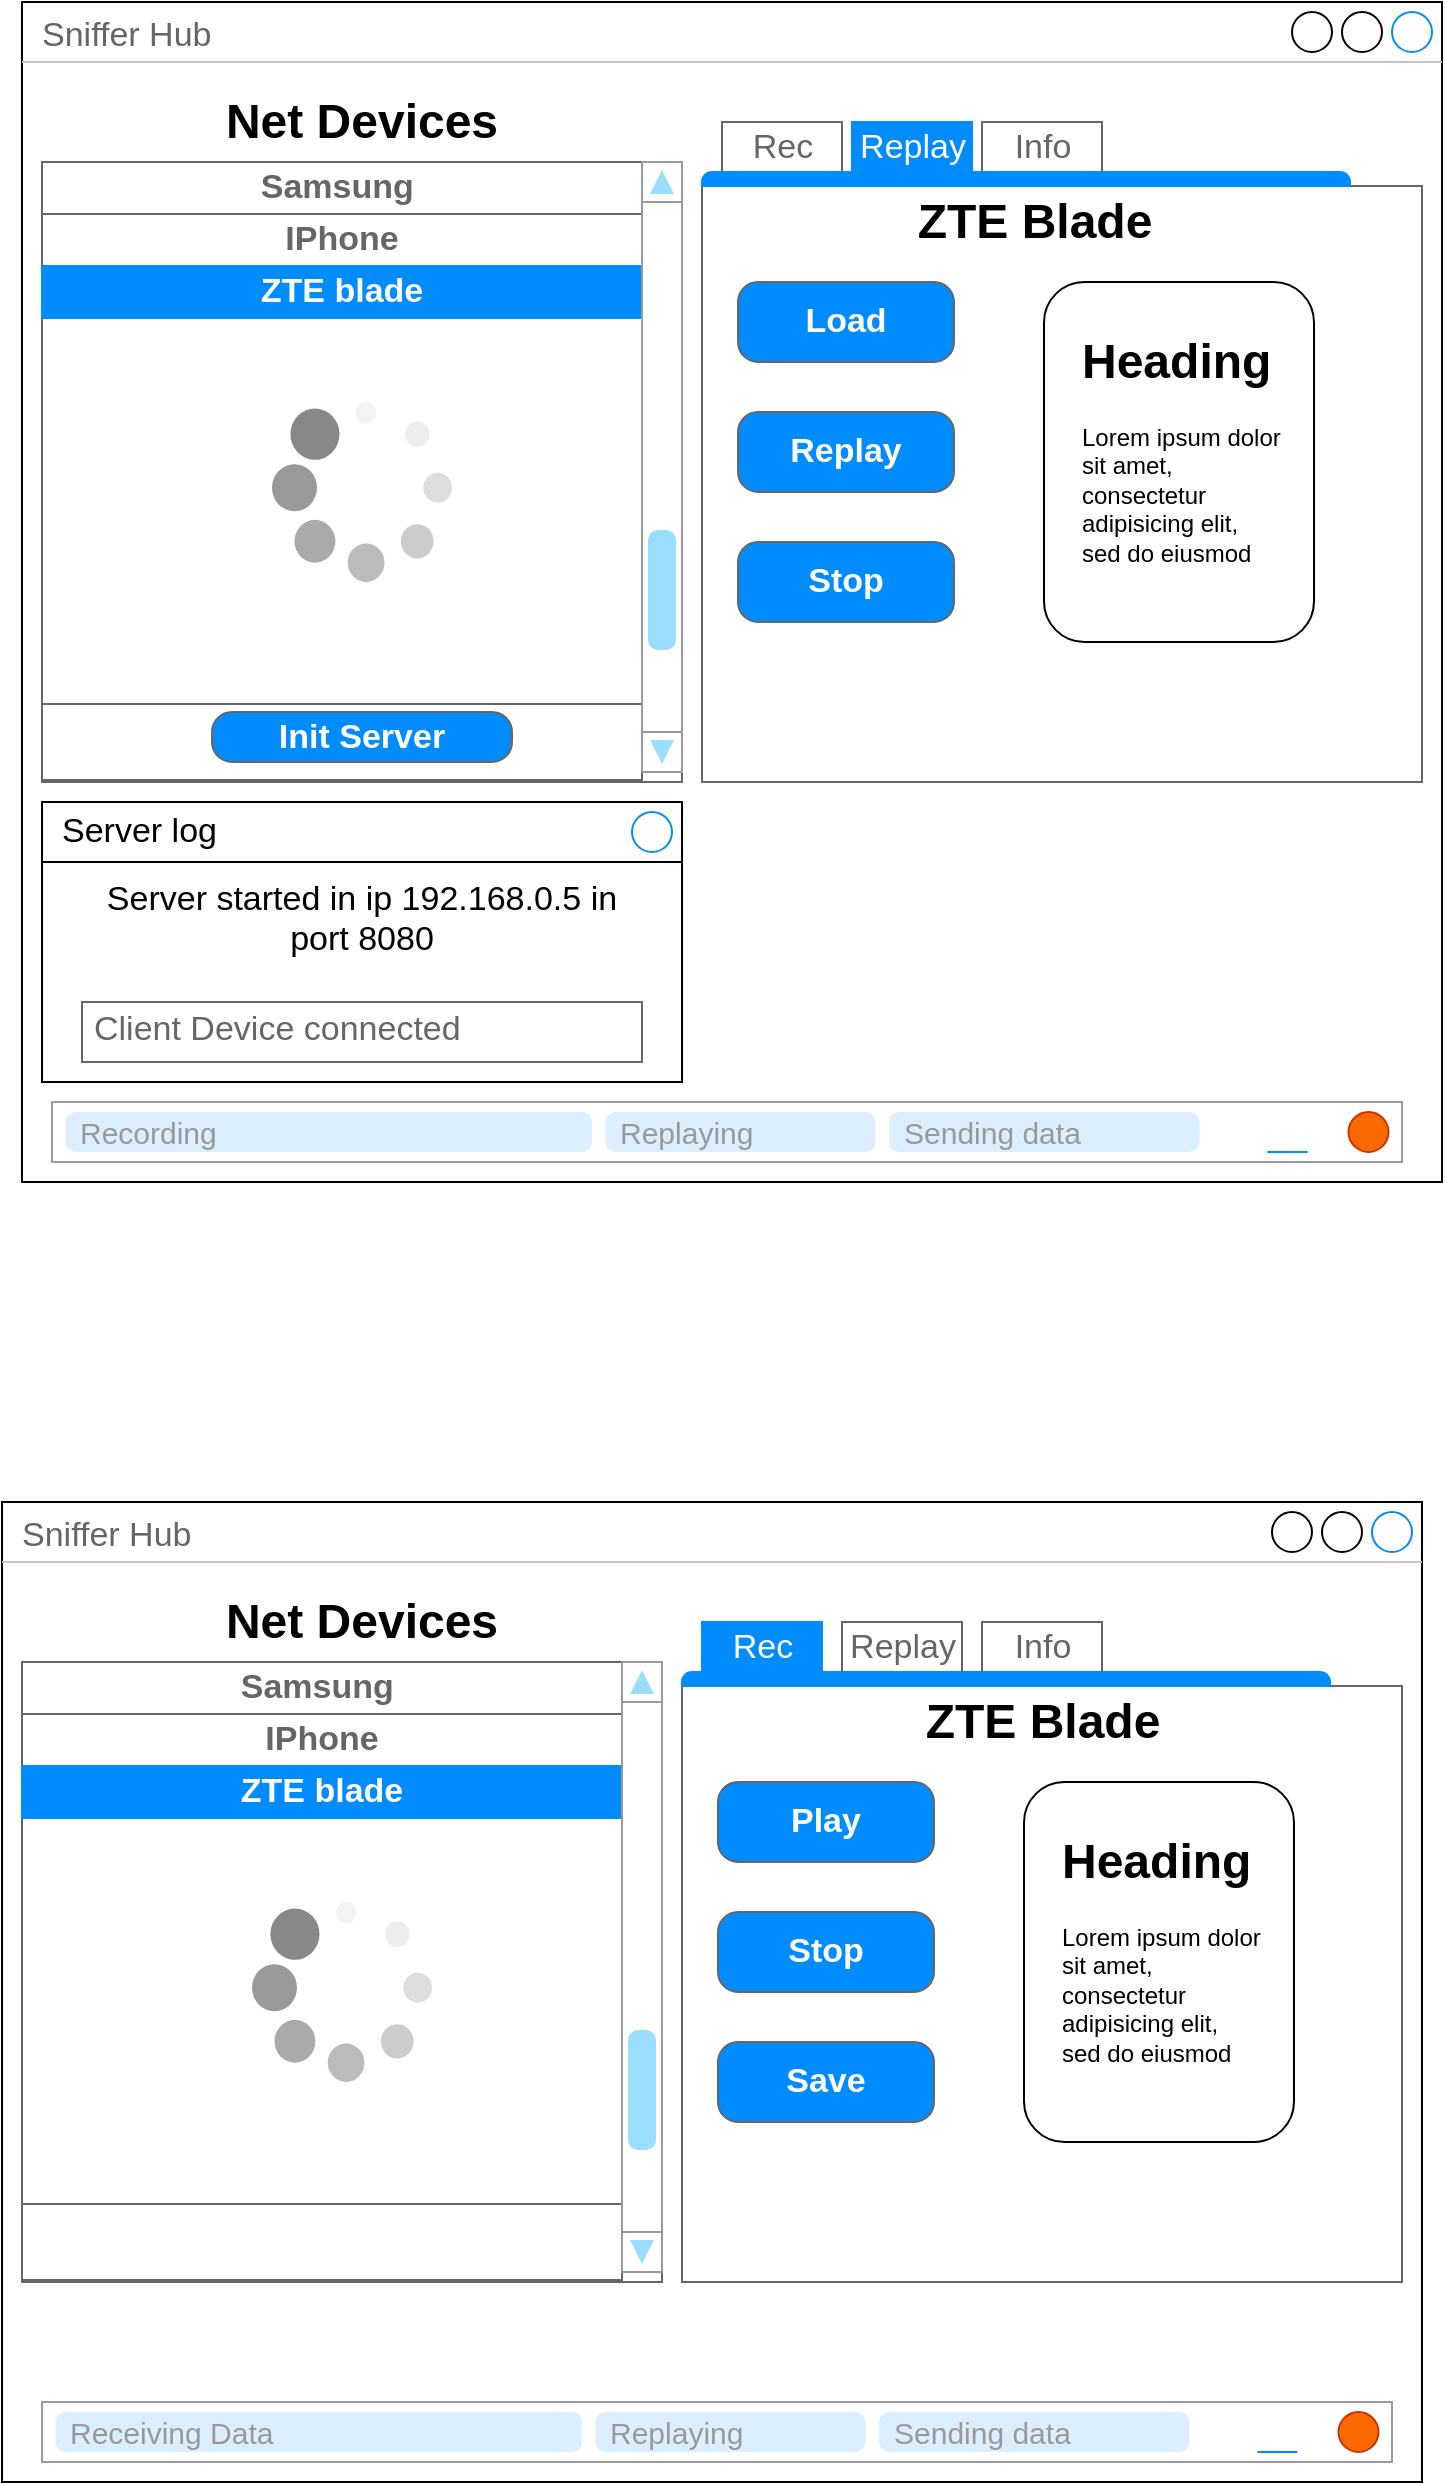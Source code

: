 <mxfile version="21.6.8" type="device">
  <diagram name="Page-1" id="03018318-947c-dd8e-b7a3-06fadd420f32">
    <mxGraphModel dx="1036" dy="614" grid="1" gridSize="10" guides="1" tooltips="1" connect="1" arrows="1" fold="1" page="1" pageScale="1" pageWidth="1100" pageHeight="850" background="#ffffff" math="0" shadow="0">
      <root>
        <mxCell id="0" />
        <mxCell id="1" parent="0" />
        <mxCell id="w_u2BSXXxXXsB9T7bJqS-9" value="Sniffer Hub" style="strokeWidth=1;shadow=0;dashed=0;align=center;html=1;shape=mxgraph.mockup.containers.window;align=left;verticalAlign=top;spacingLeft=8;strokeColor2=#008cff;strokeColor3=#c4c4c4;fontColor=#666666;mainText=;fontSize=17;labelBackgroundColor=none;whiteSpace=wrap;" parent="1" vertex="1">
          <mxGeometry x="190" y="70" width="710" height="590" as="geometry" />
        </mxCell>
        <mxCell id="w_u2BSXXxXXsB9T7bJqS-10" value="" style="strokeWidth=1;shadow=0;dashed=0;align=center;html=1;shape=mxgraph.mockup.containers.rrect;rSize=0;strokeColor=#666666;" parent="1" vertex="1">
          <mxGeometry x="200" y="150" width="320" height="310" as="geometry" />
        </mxCell>
        <mxCell id="w_u2BSXXxXXsB9T7bJqS-11" value="Samsung&amp;nbsp;" style="strokeColor=inherit;fillColor=inherit;gradientColor=inherit;strokeWidth=1;shadow=0;dashed=0;align=center;html=1;shape=mxgraph.mockup.containers.rrect;rSize=0;fontSize=17;fontColor=#666666;fontStyle=1;resizeWidth=1;whiteSpace=wrap;" parent="w_u2BSXXxXXsB9T7bJqS-10" vertex="1">
          <mxGeometry width="300" height="26" relative="1" as="geometry" />
        </mxCell>
        <mxCell id="w_u2BSXXxXXsB9T7bJqS-12" value="IPhone" style="strokeColor=inherit;fillColor=inherit;gradientColor=inherit;strokeWidth=1;shadow=0;dashed=0;align=center;html=1;shape=mxgraph.mockup.containers.rrect;rSize=0;fontSize=17;fontColor=#666666;fontStyle=1;resizeWidth=1;whiteSpace=wrap;" parent="w_u2BSXXxXXsB9T7bJqS-10" vertex="1">
          <mxGeometry width="300" height="26" relative="1" as="geometry">
            <mxPoint y="26" as="offset" />
          </mxGeometry>
        </mxCell>
        <mxCell id="w_u2BSXXxXXsB9T7bJqS-13" value="ZTE blade" style="strokeWidth=1;shadow=0;dashed=0;align=center;html=1;shape=mxgraph.mockup.containers.rrect;rSize=0;fontSize=17;fontColor=#ffffff;fontStyle=1;fillColor=#008cff;strokeColor=#008cff;resizeWidth=1;whiteSpace=wrap;" parent="w_u2BSXXxXXsB9T7bJqS-10" vertex="1">
          <mxGeometry width="300" height="26" relative="1" as="geometry">
            <mxPoint y="52" as="offset" />
          </mxGeometry>
        </mxCell>
        <mxCell id="w_u2BSXXxXXsB9T7bJqS-14" value="" style="strokeColor=inherit;fillColor=inherit;gradientColor=inherit;strokeWidth=1;shadow=0;dashed=0;align=center;html=1;shape=mxgraph.mockup.containers.rrect;rSize=0;fontSize=17;fontColor=#666666;fontStyle=1;resizeWidth=1;whiteSpace=wrap;" parent="w_u2BSXXxXXsB9T7bJqS-10" vertex="1">
          <mxGeometry y="1" width="300" height="38" relative="1" as="geometry">
            <mxPoint y="-39" as="offset" />
          </mxGeometry>
        </mxCell>
        <mxCell id="w_u2BSXXxXXsB9T7bJqS-16" value="Init Server" style="strokeWidth=1;shadow=0;dashed=0;align=center;html=1;shape=mxgraph.mockup.buttons.button;strokeColor=#666666;fontColor=#ffffff;mainText=;buttonStyle=round;fontSize=17;fontStyle=1;fillColor=#008cff;whiteSpace=wrap;" parent="w_u2BSXXxXXsB9T7bJqS-10" vertex="1">
          <mxGeometry x="85" y="275" width="150" height="25" as="geometry" />
        </mxCell>
        <mxCell id="w_u2BSXXxXXsB9T7bJqS-18" value="" style="verticalLabelPosition=bottom;shadow=0;dashed=0;align=center;html=1;verticalAlign=top;strokeWidth=1;shape=mxgraph.mockup.misc.loading_circle_1;pointerEvents=1" parent="w_u2BSXXxXXsB9T7bJqS-10" vertex="1">
          <mxGeometry x="115" y="120" width="90" height="90" as="geometry" />
        </mxCell>
        <mxCell id="w_u2BSXXxXXsB9T7bJqS-15" value="" style="verticalLabelPosition=bottom;shadow=0;dashed=0;align=center;html=1;verticalAlign=top;strokeWidth=1;shape=mxgraph.mockup.navigation.scrollBar;strokeColor=#999999;barPos=20;fillColor2=#99ddff;strokeColor2=none;direction=north;" parent="w_u2BSXXxXXsB9T7bJqS-10" vertex="1">
          <mxGeometry x="300" width="20" height="305" as="geometry" />
        </mxCell>
        <mxCell id="w_u2BSXXxXXsB9T7bJqS-17" value="&lt;h1&gt;&lt;b&gt;Net Devices&lt;/b&gt;&lt;/h1&gt;" style="text;html=1;strokeColor=none;fillColor=none;align=center;verticalAlign=middle;whiteSpace=wrap;rounded=0;" parent="1" vertex="1">
          <mxGeometry x="245" y="115" width="230" height="30" as="geometry" />
        </mxCell>
        <mxCell id="w_u2BSXXxXXsB9T7bJqS-32" value="" style="strokeWidth=1;shadow=0;dashed=0;align=center;html=1;shape=mxgraph.mockup.containers.marginRect2;rectMarginTop=32;strokeColor=#666666;gradientColor=none;whiteSpace=wrap;" parent="1" vertex="1">
          <mxGeometry x="530" y="130" width="360" height="330" as="geometry" />
        </mxCell>
        <mxCell id="w_u2BSXXxXXsB9T7bJqS-33" value="Rec" style="strokeColor=inherit;fillColor=inherit;gradientColor=inherit;strokeWidth=1;shadow=0;dashed=0;align=center;html=1;shape=mxgraph.mockup.containers.rrect;rSize=0;fontSize=17;fontColor=#666666;gradientColor=none;" parent="w_u2BSXXxXXsB9T7bJqS-32" vertex="1">
          <mxGeometry width="60" height="25" relative="1" as="geometry">
            <mxPoint x="10" as="offset" />
          </mxGeometry>
        </mxCell>
        <mxCell id="w_u2BSXXxXXsB9T7bJqS-34" value="Replay" style="strokeWidth=1;shadow=0;dashed=0;align=center;html=1;shape=mxgraph.mockup.containers.rrect;rSize=0;fontSize=17;fontColor=#ffffff;strokeColor=#008cff;fillColor=#008cff;" parent="w_u2BSXXxXXsB9T7bJqS-32" vertex="1">
          <mxGeometry width="60" height="25" relative="1" as="geometry">
            <mxPoint x="75" as="offset" />
          </mxGeometry>
        </mxCell>
        <mxCell id="w_u2BSXXxXXsB9T7bJqS-35" value="Info" style="strokeColor=inherit;fillColor=inherit;gradientColor=inherit;strokeWidth=1;shadow=0;dashed=0;align=center;html=1;shape=mxgraph.mockup.containers.rrect;rSize=0;fontSize=17;fontColor=#666666;gradientColor=none;" parent="w_u2BSXXxXXsB9T7bJqS-32" vertex="1">
          <mxGeometry width="60" height="25" relative="1" as="geometry">
            <mxPoint x="140" as="offset" />
          </mxGeometry>
        </mxCell>
        <mxCell id="w_u2BSXXxXXsB9T7bJqS-36" value="" style="strokeWidth=1;shadow=0;dashed=0;align=center;html=1;shape=mxgraph.mockup.containers.topButton;rSize=5;strokeColor=#008cff;fillColor=#008cff;gradientColor=none;resizeWidth=1;movable=0;deletable=1;" parent="w_u2BSXXxXXsB9T7bJqS-32" vertex="1">
          <mxGeometry width="324" height="7" relative="1" as="geometry">
            <mxPoint y="25" as="offset" />
          </mxGeometry>
        </mxCell>
        <mxCell id="w_u2BSXXxXXsB9T7bJqS-37" value="Replay" style="strokeWidth=1;shadow=0;dashed=0;align=center;html=1;shape=mxgraph.mockup.buttons.button;strokeColor=#666666;fontColor=#ffffff;mainText=;buttonStyle=round;fontSize=17;fontStyle=1;fillColor=#008cff;whiteSpace=wrap;" parent="w_u2BSXXxXXsB9T7bJqS-32" vertex="1">
          <mxGeometry x="18" y="145" width="108" height="40" as="geometry" />
        </mxCell>
        <mxCell id="w_u2BSXXxXXsB9T7bJqS-38" value="Stop" style="strokeWidth=1;shadow=0;dashed=0;align=center;html=1;shape=mxgraph.mockup.buttons.button;strokeColor=#666666;fontColor=#ffffff;mainText=;buttonStyle=round;fontSize=17;fontStyle=1;fillColor=#008cff;whiteSpace=wrap;" parent="w_u2BSXXxXXsB9T7bJqS-32" vertex="1">
          <mxGeometry x="18" y="210" width="108" height="40" as="geometry" />
        </mxCell>
        <mxCell id="w_u2BSXXxXXsB9T7bJqS-39" value="Load" style="strokeWidth=1;shadow=0;dashed=0;align=center;html=1;shape=mxgraph.mockup.buttons.button;strokeColor=#666666;fontColor=#ffffff;mainText=;buttonStyle=round;fontSize=17;fontStyle=1;fillColor=#008cff;whiteSpace=wrap;" parent="w_u2BSXXxXXsB9T7bJqS-32" vertex="1">
          <mxGeometry x="18" y="80" width="108" height="40" as="geometry" />
        </mxCell>
        <mxCell id="w_u2BSXXxXXsB9T7bJqS-41" value="" style="rounded=1;whiteSpace=wrap;html=1;" parent="w_u2BSXXxXXsB9T7bJqS-32" vertex="1">
          <mxGeometry x="171" y="80" width="135" height="180" as="geometry" />
        </mxCell>
        <mxCell id="w_u2BSXXxXXsB9T7bJqS-43" value="&lt;h1&gt;Heading&lt;/h1&gt;&lt;p&gt;Lorem ipsum dolor sit amet, consectetur adipisicing elit, sed do eiusmod tempor incididunt ut labore et dolore magna aliqua.&lt;/p&gt;" style="text;html=1;strokeColor=none;fillColor=none;spacing=5;spacingTop=-20;whiteSpace=wrap;overflow=hidden;rounded=0;" parent="w_u2BSXXxXXsB9T7bJqS-32" vertex="1">
          <mxGeometry x="184.5" y="100" width="108" height="120" as="geometry" />
        </mxCell>
        <mxCell id="rTWJEMjmKrT1df4CG1jc-1" value="ZTE Blade" style="text;strokeColor=none;fillColor=none;html=1;fontSize=24;fontStyle=1;verticalAlign=middle;align=center;" vertex="1" parent="w_u2BSXXxXXsB9T7bJqS-32">
          <mxGeometry x="116" y="30" width="100" height="40" as="geometry" />
        </mxCell>
        <mxCell id="w_u2BSXXxXXsB9T7bJqS-44" value="Sniffer Hub" style="strokeWidth=1;shadow=0;dashed=0;align=center;html=1;shape=mxgraph.mockup.containers.window;align=left;verticalAlign=top;spacingLeft=8;strokeColor2=#008cff;strokeColor3=#c4c4c4;fontColor=#666666;mainText=;fontSize=17;labelBackgroundColor=none;whiteSpace=wrap;" parent="1" vertex="1">
          <mxGeometry x="180" y="820" width="710" height="490" as="geometry" />
        </mxCell>
        <mxCell id="w_u2BSXXxXXsB9T7bJqS-45" value="" style="strokeWidth=1;shadow=0;dashed=0;align=center;html=1;shape=mxgraph.mockup.containers.rrect;rSize=0;strokeColor=#666666;" parent="1" vertex="1">
          <mxGeometry x="190" y="900" width="320" height="310" as="geometry" />
        </mxCell>
        <mxCell id="w_u2BSXXxXXsB9T7bJqS-46" value="Samsung&amp;nbsp;" style="strokeColor=inherit;fillColor=inherit;gradientColor=inherit;strokeWidth=1;shadow=0;dashed=0;align=center;html=1;shape=mxgraph.mockup.containers.rrect;rSize=0;fontSize=17;fontColor=#666666;fontStyle=1;resizeWidth=1;whiteSpace=wrap;" parent="w_u2BSXXxXXsB9T7bJqS-45" vertex="1">
          <mxGeometry width="300" height="26" relative="1" as="geometry" />
        </mxCell>
        <mxCell id="w_u2BSXXxXXsB9T7bJqS-47" value="IPhone" style="strokeColor=inherit;fillColor=inherit;gradientColor=inherit;strokeWidth=1;shadow=0;dashed=0;align=center;html=1;shape=mxgraph.mockup.containers.rrect;rSize=0;fontSize=17;fontColor=#666666;fontStyle=1;resizeWidth=1;whiteSpace=wrap;" parent="w_u2BSXXxXXsB9T7bJqS-45" vertex="1">
          <mxGeometry width="300" height="26" relative="1" as="geometry">
            <mxPoint y="26" as="offset" />
          </mxGeometry>
        </mxCell>
        <mxCell id="w_u2BSXXxXXsB9T7bJqS-48" value="ZTE blade" style="strokeWidth=1;shadow=0;dashed=0;align=center;html=1;shape=mxgraph.mockup.containers.rrect;rSize=0;fontSize=17;fontColor=#ffffff;fontStyle=1;fillColor=#008cff;strokeColor=#008cff;resizeWidth=1;whiteSpace=wrap;" parent="w_u2BSXXxXXsB9T7bJqS-45" vertex="1">
          <mxGeometry width="300" height="26" relative="1" as="geometry">
            <mxPoint y="52" as="offset" />
          </mxGeometry>
        </mxCell>
        <mxCell id="w_u2BSXXxXXsB9T7bJqS-49" value="" style="strokeColor=inherit;fillColor=inherit;gradientColor=inherit;strokeWidth=1;shadow=0;dashed=0;align=center;html=1;shape=mxgraph.mockup.containers.rrect;rSize=0;fontSize=17;fontColor=#666666;fontStyle=1;resizeWidth=1;whiteSpace=wrap;" parent="w_u2BSXXxXXsB9T7bJqS-45" vertex="1">
          <mxGeometry y="1" width="300" height="38" relative="1" as="geometry">
            <mxPoint y="-39" as="offset" />
          </mxGeometry>
        </mxCell>
        <mxCell id="w_u2BSXXxXXsB9T7bJqS-51" value="" style="verticalLabelPosition=bottom;shadow=0;dashed=0;align=center;html=1;verticalAlign=top;strokeWidth=1;shape=mxgraph.mockup.misc.loading_circle_1;pointerEvents=1" parent="w_u2BSXXxXXsB9T7bJqS-45" vertex="1">
          <mxGeometry x="115" y="120" width="90" height="90" as="geometry" />
        </mxCell>
        <mxCell id="w_u2BSXXxXXsB9T7bJqS-52" value="" style="verticalLabelPosition=bottom;shadow=0;dashed=0;align=center;html=1;verticalAlign=top;strokeWidth=1;shape=mxgraph.mockup.navigation.scrollBar;strokeColor=#999999;barPos=20;fillColor2=#99ddff;strokeColor2=none;direction=north;" parent="w_u2BSXXxXXsB9T7bJqS-45" vertex="1">
          <mxGeometry x="300" width="20" height="305" as="geometry" />
        </mxCell>
        <mxCell id="w_u2BSXXxXXsB9T7bJqS-53" value="&lt;h1&gt;&lt;b&gt;Net Devices&lt;/b&gt;&lt;/h1&gt;" style="text;html=1;strokeColor=none;fillColor=none;align=center;verticalAlign=middle;whiteSpace=wrap;rounded=0;" parent="1" vertex="1">
          <mxGeometry x="245" y="865" width="230" height="30" as="geometry" />
        </mxCell>
        <mxCell id="w_u2BSXXxXXsB9T7bJqS-55" value="" style="strokeWidth=1;shadow=0;dashed=0;align=center;html=1;shape=mxgraph.mockup.containers.marginRect2;rectMarginTop=32;strokeColor=#666666;gradientColor=none;whiteSpace=wrap;" parent="1" vertex="1">
          <mxGeometry x="520" y="880" width="360" height="330" as="geometry" />
        </mxCell>
        <mxCell id="w_u2BSXXxXXsB9T7bJqS-56" value="Replay" style="strokeColor=inherit;fillColor=inherit;gradientColor=inherit;strokeWidth=1;shadow=0;dashed=0;align=center;html=1;shape=mxgraph.mockup.containers.rrect;rSize=0;fontSize=17;fontColor=#666666;gradientColor=none;" parent="w_u2BSXXxXXsB9T7bJqS-55" vertex="1">
          <mxGeometry width="60" height="25" relative="1" as="geometry">
            <mxPoint x="80" as="offset" />
          </mxGeometry>
        </mxCell>
        <mxCell id="w_u2BSXXxXXsB9T7bJqS-57" value="Rec" style="strokeWidth=1;shadow=0;dashed=0;align=center;html=1;shape=mxgraph.mockup.containers.rrect;rSize=0;fontSize=17;fontColor=#ffffff;strokeColor=#008cff;fillColor=#008cff;" parent="w_u2BSXXxXXsB9T7bJqS-55" vertex="1">
          <mxGeometry width="60" height="25" relative="1" as="geometry">
            <mxPoint x="10" as="offset" />
          </mxGeometry>
        </mxCell>
        <mxCell id="w_u2BSXXxXXsB9T7bJqS-58" value="Info" style="strokeColor=inherit;fillColor=inherit;gradientColor=inherit;strokeWidth=1;shadow=0;dashed=0;align=center;html=1;shape=mxgraph.mockup.containers.rrect;rSize=0;fontSize=17;fontColor=#666666;gradientColor=none;" parent="w_u2BSXXxXXsB9T7bJqS-55" vertex="1">
          <mxGeometry width="60" height="25" relative="1" as="geometry">
            <mxPoint x="150" as="offset" />
          </mxGeometry>
        </mxCell>
        <mxCell id="w_u2BSXXxXXsB9T7bJqS-59" value="" style="strokeWidth=1;shadow=0;dashed=0;align=center;html=1;shape=mxgraph.mockup.containers.topButton;rSize=5;strokeColor=#008cff;fillColor=#008cff;gradientColor=none;resizeWidth=1;movable=0;deletable=1;" parent="w_u2BSXXxXXsB9T7bJqS-55" vertex="1">
          <mxGeometry width="324" height="7" relative="1" as="geometry">
            <mxPoint y="25" as="offset" />
          </mxGeometry>
        </mxCell>
        <mxCell id="w_u2BSXXxXXsB9T7bJqS-60" value="Stop" style="strokeWidth=1;shadow=0;dashed=0;align=center;html=1;shape=mxgraph.mockup.buttons.button;strokeColor=#666666;fontColor=#ffffff;mainText=;buttonStyle=round;fontSize=17;fontStyle=1;fillColor=#008cff;whiteSpace=wrap;" parent="w_u2BSXXxXXsB9T7bJqS-55" vertex="1">
          <mxGeometry x="18" y="145" width="108" height="40" as="geometry" />
        </mxCell>
        <mxCell id="w_u2BSXXxXXsB9T7bJqS-61" value="Save" style="strokeWidth=1;shadow=0;dashed=0;align=center;html=1;shape=mxgraph.mockup.buttons.button;strokeColor=#666666;fontColor=#ffffff;mainText=;buttonStyle=round;fontSize=17;fontStyle=1;fillColor=#008cff;whiteSpace=wrap;" parent="w_u2BSXXxXXsB9T7bJqS-55" vertex="1">
          <mxGeometry x="18" y="210" width="108" height="40" as="geometry" />
        </mxCell>
        <mxCell id="w_u2BSXXxXXsB9T7bJqS-62" value="Play" style="strokeWidth=1;shadow=0;dashed=0;align=center;html=1;shape=mxgraph.mockup.buttons.button;strokeColor=#666666;fontColor=#ffffff;mainText=;buttonStyle=round;fontSize=17;fontStyle=1;fillColor=#008cff;whiteSpace=wrap;" parent="w_u2BSXXxXXsB9T7bJqS-55" vertex="1">
          <mxGeometry x="18" y="80" width="108" height="40" as="geometry" />
        </mxCell>
        <mxCell id="w_u2BSXXxXXsB9T7bJqS-63" value="" style="rounded=1;whiteSpace=wrap;html=1;" parent="w_u2BSXXxXXsB9T7bJqS-55" vertex="1">
          <mxGeometry x="171" y="80" width="135" height="180" as="geometry" />
        </mxCell>
        <mxCell id="w_u2BSXXxXXsB9T7bJqS-64" value="&lt;h1&gt;Heading&lt;/h1&gt;&lt;p&gt;Lorem ipsum dolor sit amet, consectetur adipisicing elit, sed do eiusmod tempor incididunt ut labore et dolore magna aliqua.&lt;/p&gt;" style="text;html=1;strokeColor=none;fillColor=none;spacing=5;spacingTop=-20;whiteSpace=wrap;overflow=hidden;rounded=0;" parent="w_u2BSXXxXXsB9T7bJqS-55" vertex="1">
          <mxGeometry x="184.5" y="100" width="108" height="120" as="geometry" />
        </mxCell>
        <mxCell id="rTWJEMjmKrT1df4CG1jc-3" value="ZTE Blade" style="text;strokeColor=none;fillColor=none;html=1;fontSize=24;fontStyle=1;verticalAlign=middle;align=center;" vertex="1" parent="w_u2BSXXxXXsB9T7bJqS-55">
          <mxGeometry x="130" y="30" width="100" height="40" as="geometry" />
        </mxCell>
        <mxCell id="w_u2BSXXxXXsB9T7bJqS-65" value="" style="strokeWidth=1;shadow=0;dashed=0;align=center;html=1;shape=mxgraph.mockup.misc.rrect;rSize=0;strokeColor=#999999;fillColor=#ffffff;" parent="1" vertex="1">
          <mxGeometry x="205" y="620" width="675" height="30" as="geometry" />
        </mxCell>
        <mxCell id="w_u2BSXXxXXsB9T7bJqS-66" value="Recording" style="strokeWidth=1;shadow=0;dashed=0;align=center;html=1;shape=mxgraph.mockup.misc.rrect;rSize=5;strokeColor=none;fontSize=15;fontColor=#999999;fillColor=#ddeeff;align=left;spacingLeft=5;whiteSpace=wrap;" parent="w_u2BSXXxXXsB9T7bJqS-65" vertex="1">
          <mxGeometry x="6.75" y="5" width="263.25" height="20" as="geometry" />
        </mxCell>
        <mxCell id="w_u2BSXXxXXsB9T7bJqS-67" value="Replaying" style="strokeWidth=1;shadow=0;dashed=0;align=center;html=1;shape=mxgraph.mockup.misc.rrect;rSize=5;strokeColor=none;fontSize=15;fontColor=#999999;fillColor=#ddeeff;align=left;spacingLeft=5;whiteSpace=wrap;" parent="w_u2BSXXxXXsB9T7bJqS-65" vertex="1">
          <mxGeometry x="276.75" y="5" width="135" height="20" as="geometry" />
        </mxCell>
        <mxCell id="w_u2BSXXxXXsB9T7bJqS-68" value="Sending data" style="strokeWidth=1;shadow=0;dashed=0;align=center;html=1;shape=mxgraph.mockup.misc.rrect;rSize=5;strokeColor=none;fontSize=15;fontColor=#999999;fillColor=#ddeeff;align=left;spacingLeft=5;whiteSpace=wrap;" parent="w_u2BSXXxXXsB9T7bJqS-65" vertex="1">
          <mxGeometry x="418.5" y="5" width="155.25" height="20" as="geometry" />
        </mxCell>
        <mxCell id="w_u2BSXXxXXsB9T7bJqS-69" value="" style="strokeWidth=1;shadow=0;dashed=0;align=center;html=1;shape=mxgraph.mockup.misc.anchor;" parent="w_u2BSXXxXXsB9T7bJqS-65" vertex="1">
          <mxGeometry x="668.25" y="15" as="geometry" />
        </mxCell>
        <mxCell id="w_u2BSXXxXXsB9T7bJqS-70" value="" style="shape=ellipse;fillColor=#fa6800;strokeColor=#C73500;resizable=0;html=1;fontColor=#000000;direction=south;" parent="w_u2BSXXxXXsB9T7bJqS-69" vertex="1">
          <mxGeometry x="-20" y="-10" width="20" height="20" as="geometry" />
        </mxCell>
        <mxCell id="w_u2BSXXxXXsB9T7bJqS-71" value="" style="strokeWidth=1;shadow=0;dashed=0;align=center;html=1;shape=mxgraph.mockup.misc.anchor;" parent="w_u2BSXXxXXsB9T7bJqS-65" vertex="1">
          <mxGeometry x="627.75" y="15" as="geometry" />
        </mxCell>
        <mxCell id="w_u2BSXXxXXsB9T7bJqS-72" value="" style="shape=line;strokeColor=#008cff;resizable=0;" parent="w_u2BSXXxXXsB9T7bJqS-71" vertex="1">
          <mxGeometry x="-20" y="5" width="20" height="10" as="geometry" />
        </mxCell>
        <mxCell id="w_u2BSXXxXXsB9T7bJqS-73" value="" style="strokeWidth=1;shadow=0;dashed=0;align=center;html=1;shape=mxgraph.mockup.misc.rrect;rSize=0;strokeColor=#999999;fillColor=#ffffff;" parent="1" vertex="1">
          <mxGeometry x="200" y="1270" width="675" height="30" as="geometry" />
        </mxCell>
        <mxCell id="w_u2BSXXxXXsB9T7bJqS-74" value="Receiving Data" style="strokeWidth=1;shadow=0;dashed=0;align=center;html=1;shape=mxgraph.mockup.misc.rrect;rSize=5;strokeColor=none;fontSize=15;fontColor=#999999;fillColor=#ddeeff;align=left;spacingLeft=5;whiteSpace=wrap;" parent="w_u2BSXXxXXsB9T7bJqS-73" vertex="1">
          <mxGeometry x="6.75" y="5" width="263.25" height="20" as="geometry" />
        </mxCell>
        <mxCell id="w_u2BSXXxXXsB9T7bJqS-75" value="Replaying" style="strokeWidth=1;shadow=0;dashed=0;align=center;html=1;shape=mxgraph.mockup.misc.rrect;rSize=5;strokeColor=none;fontSize=15;fontColor=#999999;fillColor=#ddeeff;align=left;spacingLeft=5;whiteSpace=wrap;" parent="w_u2BSXXxXXsB9T7bJqS-73" vertex="1">
          <mxGeometry x="276.75" y="5" width="135" height="20" as="geometry" />
        </mxCell>
        <mxCell id="w_u2BSXXxXXsB9T7bJqS-76" value="Sending data" style="strokeWidth=1;shadow=0;dashed=0;align=center;html=1;shape=mxgraph.mockup.misc.rrect;rSize=5;strokeColor=none;fontSize=15;fontColor=#999999;fillColor=#ddeeff;align=left;spacingLeft=5;whiteSpace=wrap;" parent="w_u2BSXXxXXsB9T7bJqS-73" vertex="1">
          <mxGeometry x="418.5" y="5" width="155.25" height="20" as="geometry" />
        </mxCell>
        <mxCell id="w_u2BSXXxXXsB9T7bJqS-77" value="" style="strokeWidth=1;shadow=0;dashed=0;align=center;html=1;shape=mxgraph.mockup.misc.anchor;" parent="w_u2BSXXxXXsB9T7bJqS-73" vertex="1">
          <mxGeometry x="668.25" y="15" as="geometry" />
        </mxCell>
        <mxCell id="w_u2BSXXxXXsB9T7bJqS-78" value="" style="shape=ellipse;fillColor=#fa6800;strokeColor=#C73500;resizable=0;html=1;fontColor=#000000;direction=south;" parent="w_u2BSXXxXXsB9T7bJqS-77" vertex="1">
          <mxGeometry x="-20" y="-10" width="20" height="20" as="geometry" />
        </mxCell>
        <mxCell id="w_u2BSXXxXXsB9T7bJqS-79" value="" style="strokeWidth=1;shadow=0;dashed=0;align=center;html=1;shape=mxgraph.mockup.misc.anchor;" parent="w_u2BSXXxXXsB9T7bJqS-73" vertex="1">
          <mxGeometry x="627.75" y="15" as="geometry" />
        </mxCell>
        <mxCell id="w_u2BSXXxXXsB9T7bJqS-80" value="" style="shape=line;strokeColor=#008cff;resizable=0;" parent="w_u2BSXXxXXsB9T7bJqS-79" vertex="1">
          <mxGeometry x="-20" y="5" width="20" height="10" as="geometry" />
        </mxCell>
        <mxCell id="rTWJEMjmKrT1df4CG1jc-4" value="Server started in ip 192.168.0.5 in &lt;br&gt;port 8080" style="strokeWidth=1;shadow=0;dashed=0;align=center;html=1;shape=mxgraph.mockup.containers.rrect;rSize=0;fontSize=17;verticalAlign=top;whiteSpace=wrap;spacingTop=32;" vertex="1" parent="1">
          <mxGeometry x="200" y="470" width="320" height="140" as="geometry" />
        </mxCell>
        <mxCell id="rTWJEMjmKrT1df4CG1jc-5" value="Server log" style="strokeWidth=1;shadow=0;dashed=0;align=center;html=1;shape=mxgraph.mockup.containers.rrect;rSize=0;fontSize=17;align=left;spacingLeft=8;resizeWidth=1;whiteSpace=wrap;" vertex="1" parent="rTWJEMjmKrT1df4CG1jc-4">
          <mxGeometry width="320" height="30" relative="1" as="geometry" />
        </mxCell>
        <mxCell id="rTWJEMjmKrT1df4CG1jc-6" value="" style="shape=ellipse;strokeColor=#008cff;resizable=0;fillColor=none;html=1;" vertex="1" parent="rTWJEMjmKrT1df4CG1jc-5">
          <mxGeometry x="1" y="0.5" width="20" height="20" relative="1" as="geometry">
            <mxPoint x="-25" y="-10" as="offset" />
          </mxGeometry>
        </mxCell>
        <mxCell id="rTWJEMjmKrT1df4CG1jc-8" value="Client Device connected" style="strokeWidth=1;shadow=0;dashed=0;align=center;html=1;shape=mxgraph.mockup.text.textBox;fontColor=#666666;align=left;fontSize=17;spacingLeft=4;spacingTop=-3;whiteSpace=wrap;strokeColor=#666666;mainText=" vertex="1" parent="rTWJEMjmKrT1df4CG1jc-4">
          <mxGeometry x="20" y="100" width="280" height="30" as="geometry" />
        </mxCell>
      </root>
    </mxGraphModel>
  </diagram>
</mxfile>
